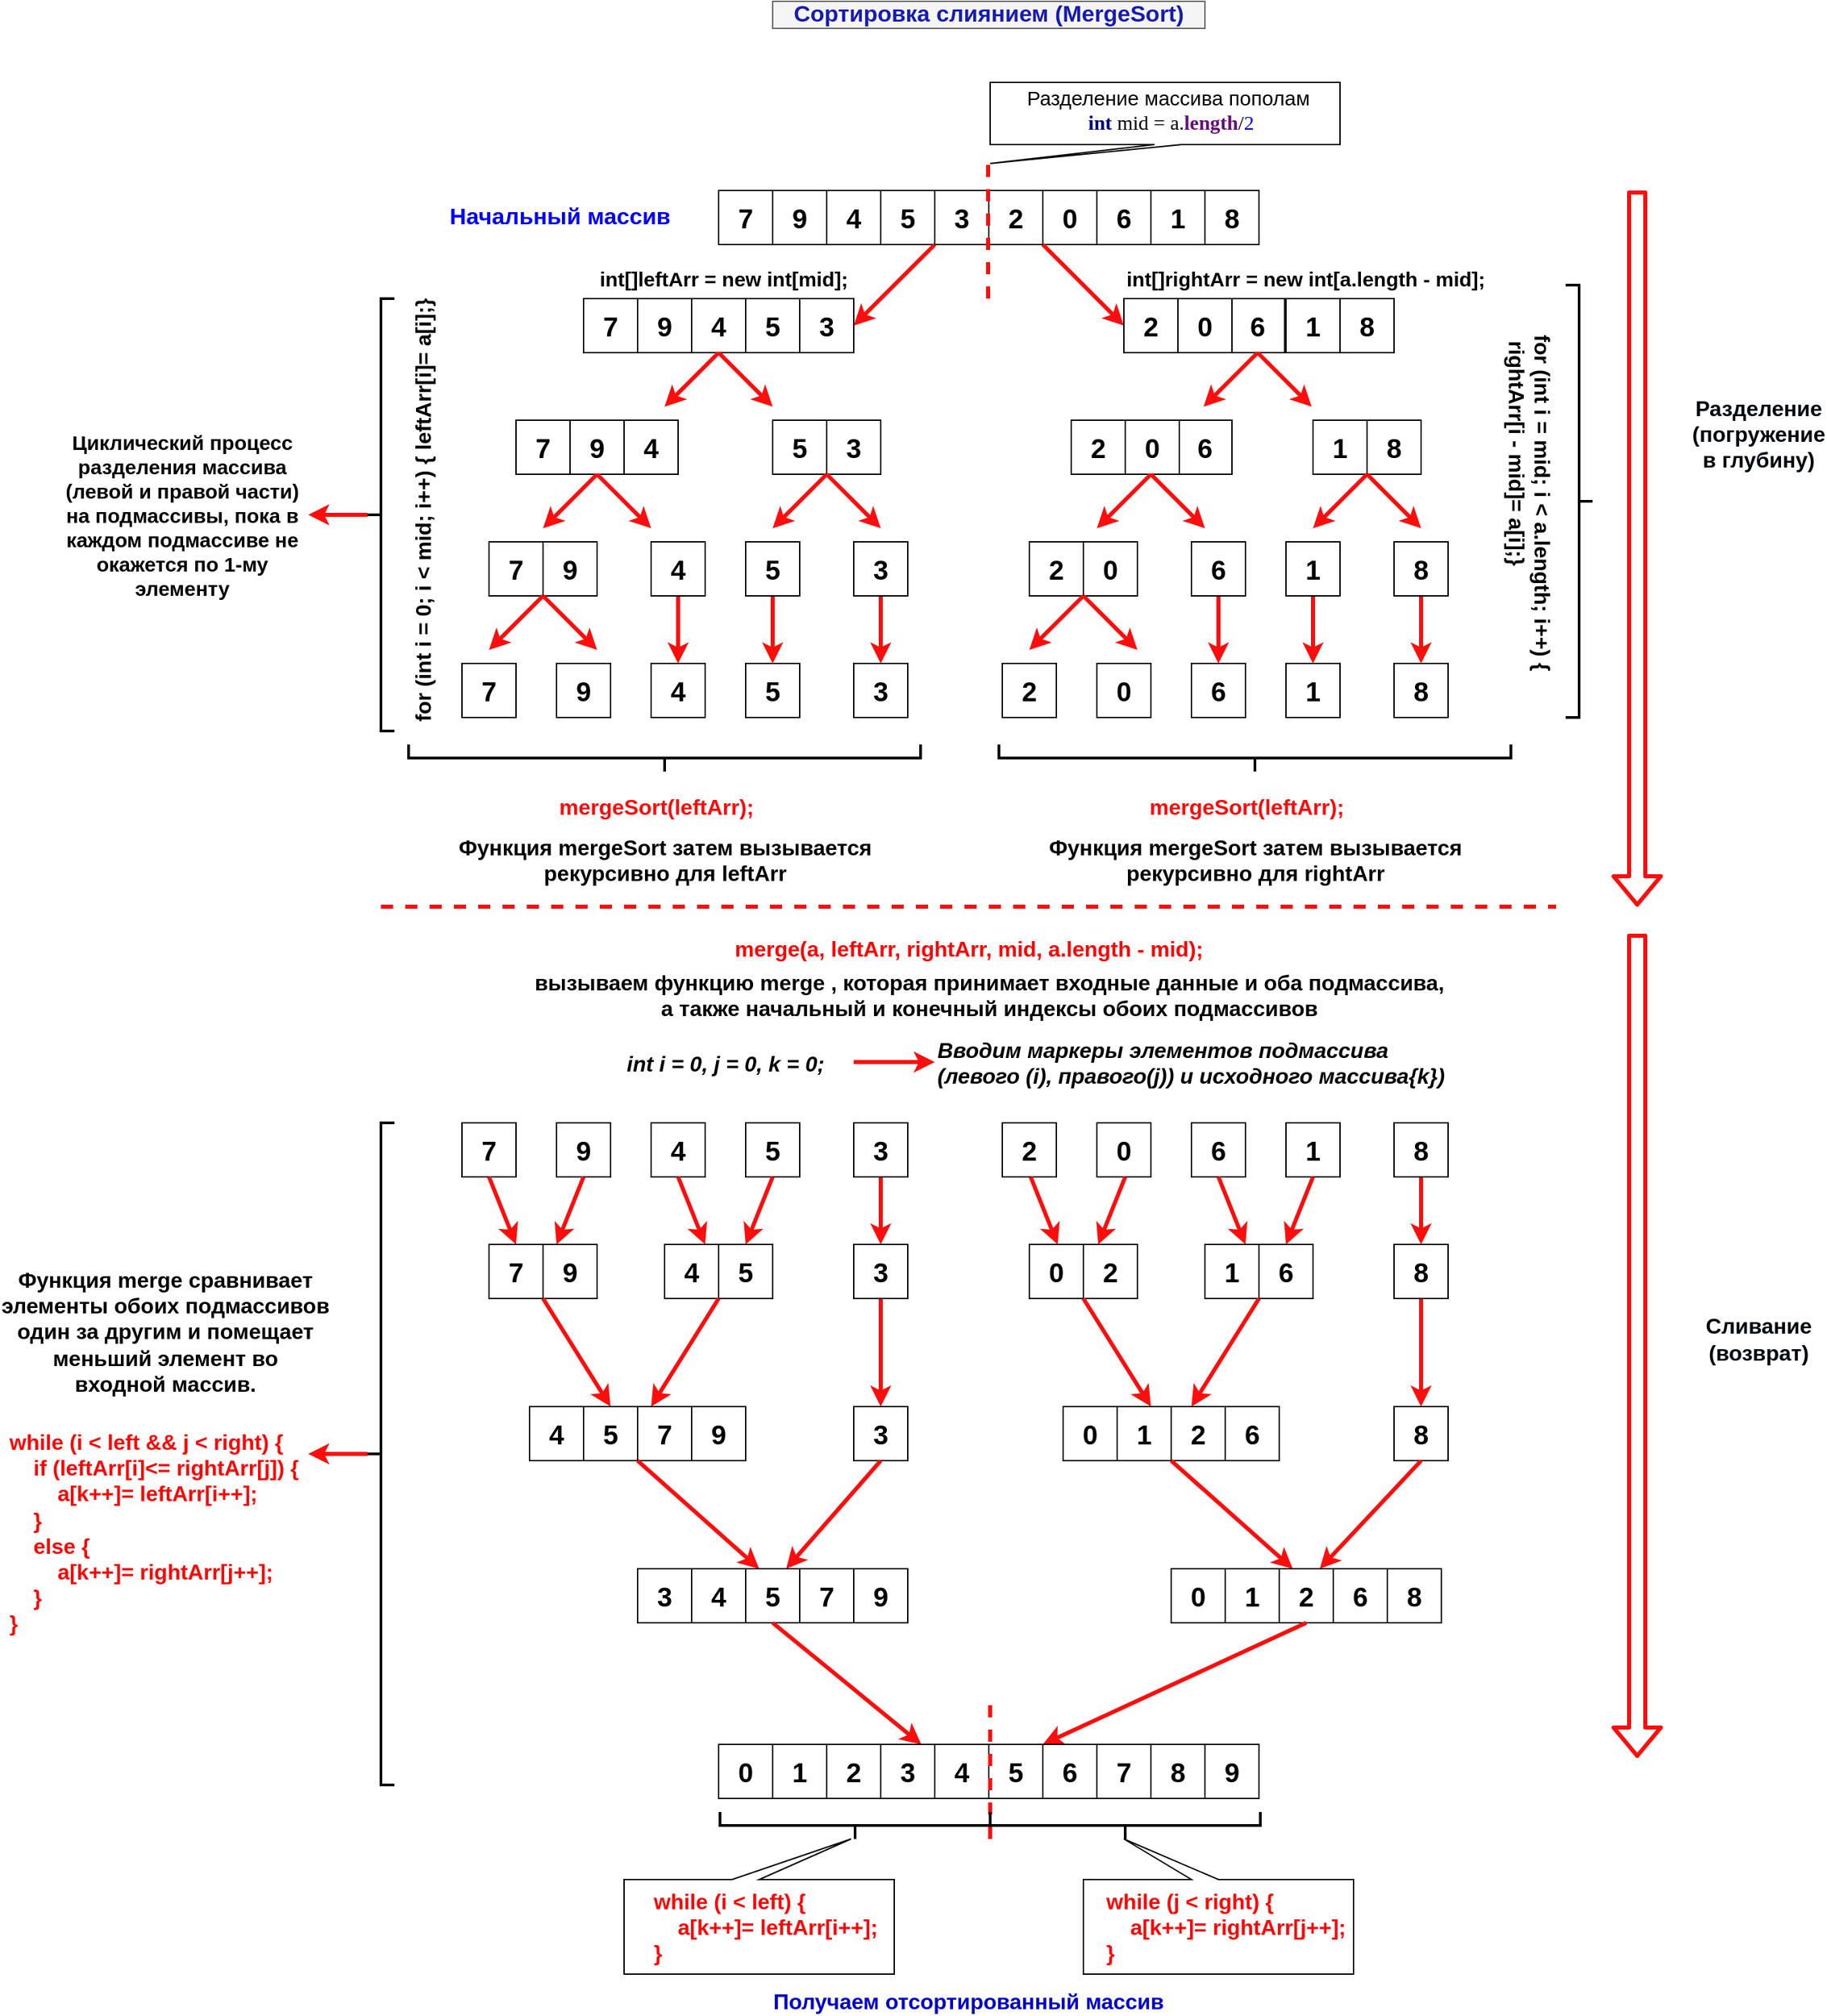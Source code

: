<mxfile version="12.9.2" type="device"><diagram id="HzjZm03Un-PGaXCSIaNW" name="Page-1"><mxGraphModel dx="2123" dy="1893" grid="1" gridSize="10" guides="1" tooltips="1" connect="1" arrows="1" fold="1" page="1" pageScale="1" pageWidth="827" pageHeight="1169" math="0" shadow="0"><root><mxCell id="0"/><mxCell id="1" parent="0"/><mxCell id="KDzIztlaR1W3Pd35NAas-227" value="" style="shape=callout;whiteSpace=wrap;html=1;perimeter=calloutPerimeter;fontSize=16;fontColor=#FF0303;position2=0.16;direction=west;" vertex="1" parent="1"><mxGeometry x="130" y="1260" width="200" height="100" as="geometry"/></mxCell><mxCell id="KDzIztlaR1W3Pd35NAas-1" value="&lt;h2 style=&quot;font-size: 20px;&quot;&gt;7&lt;/h2&gt;" style="whiteSpace=wrap;html=1;aspect=fixed;fontStyle=1;fontSize=20;" vertex="1" parent="1"><mxGeometry x="200" y="40" width="40" height="40" as="geometry"/></mxCell><mxCell id="KDzIztlaR1W3Pd35NAas-7" value="9" style="whiteSpace=wrap;html=1;aspect=fixed;fontStyle=1;fontSize=20;" vertex="1" parent="1"><mxGeometry x="240" y="40" width="40" height="40" as="geometry"/></mxCell><mxCell id="KDzIztlaR1W3Pd35NAas-8" value="4" style="whiteSpace=wrap;html=1;aspect=fixed;fontStyle=1;fontSize=20;" vertex="1" parent="1"><mxGeometry x="280" y="40" width="40" height="40" as="geometry"/></mxCell><mxCell id="KDzIztlaR1W3Pd35NAas-9" value="5" style="whiteSpace=wrap;html=1;aspect=fixed;fontStyle=1;fontSize=20;" vertex="1" parent="1"><mxGeometry x="320" y="40" width="40" height="40" as="geometry"/></mxCell><mxCell id="KDzIztlaR1W3Pd35NAas-10" value="3" style="whiteSpace=wrap;html=1;aspect=fixed;fontStyle=1;fontSize=20;" vertex="1" parent="1"><mxGeometry x="360" y="40" width="40" height="40" as="geometry"/></mxCell><mxCell id="KDzIztlaR1W3Pd35NAas-11" value="2" style="whiteSpace=wrap;html=1;aspect=fixed;fontStyle=1;fontSize=20;" vertex="1" parent="1"><mxGeometry x="400" y="40" width="40" height="40" as="geometry"/></mxCell><mxCell id="KDzIztlaR1W3Pd35NAas-12" value="0" style="whiteSpace=wrap;html=1;aspect=fixed;fontStyle=1;fontSize=20;" vertex="1" parent="1"><mxGeometry x="440" y="40" width="40" height="40" as="geometry"/></mxCell><mxCell id="KDzIztlaR1W3Pd35NAas-13" value="6" style="whiteSpace=wrap;html=1;aspect=fixed;fontStyle=1;fontSize=20;" vertex="1" parent="1"><mxGeometry x="480" y="40" width="40" height="40" as="geometry"/></mxCell><mxCell id="KDzIztlaR1W3Pd35NAas-14" value="1" style="whiteSpace=wrap;html=1;aspect=fixed;fontStyle=1;fontSize=20;" vertex="1" parent="1"><mxGeometry x="520" y="40" width="40" height="40" as="geometry"/></mxCell><mxCell id="KDzIztlaR1W3Pd35NAas-15" value="8" style="whiteSpace=wrap;html=1;aspect=fixed;fontStyle=1;fontSize=20;" vertex="1" parent="1"><mxGeometry x="560" y="40" width="40" height="40" as="geometry"/></mxCell><mxCell id="KDzIztlaR1W3Pd35NAas-16" value="" style="endArrow=none;dashed=1;html=1;fontSize=20;strokeColor=#FF0D0D;strokeWidth=3;" edge="1" parent="1"><mxGeometry width="50" height="50" relative="1" as="geometry"><mxPoint x="399.5" y="120" as="sourcePoint"/><mxPoint x="399.5" y="20" as="targetPoint"/></mxGeometry></mxCell><mxCell id="KDzIztlaR1W3Pd35NAas-18" value="" style="endArrow=classic;html=1;strokeColor=#FF0D0D;strokeWidth=3;fontSize=20;" edge="1" parent="1"><mxGeometry width="50" height="50" relative="1" as="geometry"><mxPoint x="360" y="80" as="sourcePoint"/><mxPoint x="300" y="140" as="targetPoint"/></mxGeometry></mxCell><mxCell id="KDzIztlaR1W3Pd35NAas-19" value="" style="endArrow=classic;html=1;strokeColor=#FF0D0D;strokeWidth=3;fontSize=20;" edge="1" parent="1"><mxGeometry width="50" height="50" relative="1" as="geometry"><mxPoint x="440" y="80" as="sourcePoint"/><mxPoint x="500" y="140" as="targetPoint"/></mxGeometry></mxCell><mxCell id="KDzIztlaR1W3Pd35NAas-20" value="&lt;h2 style=&quot;font-size: 20px&quot;&gt;3&lt;/h2&gt;" style="whiteSpace=wrap;html=1;aspect=fixed;fontStyle=1;fontSize=20;" vertex="1" parent="1"><mxGeometry x="260" y="120" width="40" height="40" as="geometry"/></mxCell><mxCell id="KDzIztlaR1W3Pd35NAas-21" value="&lt;h2 style=&quot;font-size: 20px&quot;&gt;5&lt;/h2&gt;" style="whiteSpace=wrap;html=1;aspect=fixed;fontStyle=1;fontSize=20;" vertex="1" parent="1"><mxGeometry x="220" y="120" width="40" height="40" as="geometry"/></mxCell><mxCell id="KDzIztlaR1W3Pd35NAas-22" value="&lt;h2 style=&quot;font-size: 20px&quot;&gt;4&lt;/h2&gt;" style="whiteSpace=wrap;html=1;aspect=fixed;fontStyle=1;fontSize=20;" vertex="1" parent="1"><mxGeometry x="180" y="120" width="40" height="40" as="geometry"/></mxCell><mxCell id="KDzIztlaR1W3Pd35NAas-23" value="&lt;h2 style=&quot;font-size: 20px&quot;&gt;9&lt;/h2&gt;" style="whiteSpace=wrap;html=1;aspect=fixed;fontStyle=1;fontSize=20;" vertex="1" parent="1"><mxGeometry x="140" y="120" width="40" height="40" as="geometry"/></mxCell><mxCell id="KDzIztlaR1W3Pd35NAas-24" value="1" style="whiteSpace=wrap;html=1;aspect=fixed;fontStyle=1;fontSize=20;" vertex="1" parent="1"><mxGeometry x="620" y="120" width="40" height="40" as="geometry"/></mxCell><mxCell id="KDzIztlaR1W3Pd35NAas-25" value="6" style="whiteSpace=wrap;html=1;aspect=fixed;fontStyle=1;fontSize=20;" vertex="1" parent="1"><mxGeometry x="579" y="120" width="40" height="40" as="geometry"/></mxCell><mxCell id="KDzIztlaR1W3Pd35NAas-26" value="0" style="whiteSpace=wrap;html=1;aspect=fixed;fontStyle=1;fontSize=20;" vertex="1" parent="1"><mxGeometry x="540" y="120" width="40" height="40" as="geometry"/></mxCell><mxCell id="KDzIztlaR1W3Pd35NAas-27" value="2" style="whiteSpace=wrap;html=1;aspect=fixed;fontStyle=1;fontSize=20;" vertex="1" parent="1"><mxGeometry x="500" y="120" width="40" height="40" as="geometry"/></mxCell><mxCell id="KDzIztlaR1W3Pd35NAas-28" value="&lt;h2 style=&quot;font-size: 20px;&quot;&gt;7&lt;/h2&gt;" style="whiteSpace=wrap;html=1;aspect=fixed;fontStyle=1;fontSize=20;" vertex="1" parent="1"><mxGeometry x="100" y="120" width="40" height="40" as="geometry"/></mxCell><mxCell id="KDzIztlaR1W3Pd35NAas-29" value="8" style="whiteSpace=wrap;html=1;aspect=fixed;fontStyle=1;fontSize=20;" vertex="1" parent="1"><mxGeometry x="660" y="120" width="40" height="40" as="geometry"/></mxCell><mxCell id="KDzIztlaR1W3Pd35NAas-30" value="" style="endArrow=classic;html=1;strokeColor=#FF0D0D;strokeWidth=3;fontSize=20;" edge="1" parent="1"><mxGeometry width="50" height="50" relative="1" as="geometry"><mxPoint x="200" y="160" as="sourcePoint"/><mxPoint x="240" y="200" as="targetPoint"/></mxGeometry></mxCell><mxCell id="KDzIztlaR1W3Pd35NAas-31" value="" style="endArrow=classic;html=1;strokeColor=#FF0D0D;strokeWidth=3;fontSize=20;" edge="1" parent="1"><mxGeometry width="50" height="50" relative="1" as="geometry"><mxPoint x="200" y="160" as="sourcePoint"/><mxPoint x="160" y="200" as="targetPoint"/></mxGeometry></mxCell><mxCell id="KDzIztlaR1W3Pd35NAas-33" value="" style="endArrow=classic;html=1;strokeColor=#FF0D0D;strokeWidth=3;fontSize=20;" edge="1" parent="1"><mxGeometry width="50" height="50" relative="1" as="geometry"><mxPoint x="599" y="160" as="sourcePoint"/><mxPoint x="639" y="200" as="targetPoint"/></mxGeometry></mxCell><mxCell id="KDzIztlaR1W3Pd35NAas-34" value="" style="endArrow=classic;html=1;strokeColor=#FF0D0D;strokeWidth=3;fontSize=20;" edge="1" parent="1"><mxGeometry width="50" height="50" relative="1" as="geometry"><mxPoint x="599" y="160" as="sourcePoint"/><mxPoint x="559" y="200" as="targetPoint"/></mxGeometry></mxCell><mxCell id="KDzIztlaR1W3Pd35NAas-35" value="&lt;h2 style=&quot;font-size: 20px&quot;&gt;3&lt;/h2&gt;" style="whiteSpace=wrap;html=1;aspect=fixed;fontStyle=1;fontSize=20;" vertex="1" parent="1"><mxGeometry x="280" y="210" width="40" height="40" as="geometry"/></mxCell><mxCell id="KDzIztlaR1W3Pd35NAas-36" value="&lt;h2 style=&quot;font-size: 20px&quot;&gt;5&lt;/h2&gt;" style="whiteSpace=wrap;html=1;aspect=fixed;fontStyle=1;fontSize=20;" vertex="1" parent="1"><mxGeometry x="240" y="210" width="40" height="40" as="geometry"/></mxCell><mxCell id="KDzIztlaR1W3Pd35NAas-37" value="&lt;h2 style=&quot;font-size: 20px&quot;&gt;4&lt;/h2&gt;" style="whiteSpace=wrap;html=1;aspect=fixed;fontStyle=1;fontSize=20;" vertex="1" parent="1"><mxGeometry x="130" y="210" width="40" height="40" as="geometry"/></mxCell><mxCell id="KDzIztlaR1W3Pd35NAas-38" value="&lt;h2 style=&quot;font-size: 20px&quot;&gt;9&lt;/h2&gt;" style="whiteSpace=wrap;html=1;aspect=fixed;fontStyle=1;fontSize=20;" vertex="1" parent="1"><mxGeometry x="90" y="210" width="40" height="40" as="geometry"/></mxCell><mxCell id="KDzIztlaR1W3Pd35NAas-39" value="&lt;h2 style=&quot;font-size: 20px;&quot;&gt;7&lt;/h2&gt;" style="whiteSpace=wrap;html=1;aspect=fixed;fontStyle=1;fontSize=20;" vertex="1" parent="1"><mxGeometry x="50" y="210" width="40" height="40" as="geometry"/></mxCell><mxCell id="KDzIztlaR1W3Pd35NAas-40" value="" style="endArrow=classic;html=1;strokeColor=#FF0D0D;strokeWidth=3;fontSize=20;" edge="1" parent="1"><mxGeometry width="50" height="50" relative="1" as="geometry"><mxPoint x="110" y="250" as="sourcePoint"/><mxPoint x="150" y="290" as="targetPoint"/></mxGeometry></mxCell><mxCell id="KDzIztlaR1W3Pd35NAas-41" value="" style="endArrow=classic;html=1;strokeColor=#FF0D0D;strokeWidth=3;fontSize=20;" edge="1" parent="1"><mxGeometry width="50" height="50" relative="1" as="geometry"><mxPoint x="110" y="250" as="sourcePoint"/><mxPoint x="70" y="290" as="targetPoint"/></mxGeometry></mxCell><mxCell id="KDzIztlaR1W3Pd35NAas-42" value="1" style="whiteSpace=wrap;html=1;aspect=fixed;fontStyle=1;fontSize=20;" vertex="1" parent="1"><mxGeometry x="640" y="210" width="40" height="40" as="geometry"/></mxCell><mxCell id="KDzIztlaR1W3Pd35NAas-43" value="6" style="whiteSpace=wrap;html=1;aspect=fixed;fontStyle=1;fontSize=20;" vertex="1" parent="1"><mxGeometry x="540" y="210" width="40" height="40" as="geometry"/></mxCell><mxCell id="KDzIztlaR1W3Pd35NAas-44" value="0" style="whiteSpace=wrap;html=1;aspect=fixed;fontStyle=1;fontSize=20;" vertex="1" parent="1"><mxGeometry x="501" y="210" width="40" height="40" as="geometry"/></mxCell><mxCell id="KDzIztlaR1W3Pd35NAas-45" value="2" style="whiteSpace=wrap;html=1;aspect=fixed;fontStyle=1;fontSize=20;" vertex="1" parent="1"><mxGeometry x="461" y="210" width="40" height="40" as="geometry"/></mxCell><mxCell id="KDzIztlaR1W3Pd35NAas-46" value="8" style="whiteSpace=wrap;html=1;aspect=fixed;fontStyle=1;fontSize=20;" vertex="1" parent="1"><mxGeometry x="680" y="210" width="40" height="40" as="geometry"/></mxCell><mxCell id="KDzIztlaR1W3Pd35NAas-47" value="" style="endArrow=classic;html=1;strokeColor=#FF0D0D;strokeWidth=3;fontSize=20;" edge="1" parent="1"><mxGeometry width="50" height="50" relative="1" as="geometry"><mxPoint x="520" y="250" as="sourcePoint"/><mxPoint x="560" y="290" as="targetPoint"/></mxGeometry></mxCell><mxCell id="KDzIztlaR1W3Pd35NAas-48" value="" style="endArrow=classic;html=1;strokeColor=#FF0D0D;strokeWidth=3;fontSize=20;" edge="1" parent="1"><mxGeometry width="50" height="50" relative="1" as="geometry"><mxPoint x="520" y="250" as="sourcePoint"/><mxPoint x="480" y="290" as="targetPoint"/></mxGeometry></mxCell><mxCell id="KDzIztlaR1W3Pd35NAas-49" value="" style="endArrow=classic;html=1;strokeColor=#FF0D0D;strokeWidth=3;fontSize=20;" edge="1" parent="1"><mxGeometry width="50" height="50" relative="1" as="geometry"><mxPoint x="680" y="250" as="sourcePoint"/><mxPoint x="720" y="290" as="targetPoint"/></mxGeometry></mxCell><mxCell id="KDzIztlaR1W3Pd35NAas-50" value="" style="endArrow=classic;html=1;strokeColor=#FF0D0D;strokeWidth=3;fontSize=20;" edge="1" parent="1"><mxGeometry width="50" height="50" relative="1" as="geometry"><mxPoint x="680" y="250" as="sourcePoint"/><mxPoint x="640" y="290" as="targetPoint"/></mxGeometry></mxCell><mxCell id="KDzIztlaR1W3Pd35NAas-75" value="" style="edgeStyle=orthogonalEdgeStyle;rounded=0;orthogonalLoop=1;jettySize=auto;html=1;strokeColor=#FF0D0D;strokeWidth=3;fontSize=20;" edge="1" parent="1" source="KDzIztlaR1W3Pd35NAas-51" target="KDzIztlaR1W3Pd35NAas-74"><mxGeometry relative="1" as="geometry"/></mxCell><mxCell id="KDzIztlaR1W3Pd35NAas-51" value="&lt;h2 style=&quot;font-size: 20px&quot;&gt;4&lt;/h2&gt;" style="whiteSpace=wrap;html=1;aspect=fixed;fontStyle=1;fontSize=20;" vertex="1" parent="1"><mxGeometry x="150" y="300" width="40" height="40" as="geometry"/></mxCell><mxCell id="KDzIztlaR1W3Pd35NAas-74" value="&lt;h2 style=&quot;font-size: 20px&quot;&gt;4&lt;/h2&gt;" style="whiteSpace=wrap;html=1;aspect=fixed;fontStyle=1;fontSize=20;" vertex="1" parent="1"><mxGeometry x="150" y="390" width="40" height="40" as="geometry"/></mxCell><mxCell id="KDzIztlaR1W3Pd35NAas-52" value="&lt;h2 style=&quot;font-size: 20px&quot;&gt;9&lt;/h2&gt;" style="whiteSpace=wrap;html=1;aspect=fixed;fontStyle=1;fontSize=20;" vertex="1" parent="1"><mxGeometry x="70" y="300" width="40" height="40" as="geometry"/></mxCell><mxCell id="KDzIztlaR1W3Pd35NAas-53" value="&lt;h2 style=&quot;font-size: 20px;&quot;&gt;7&lt;/h2&gt;" style="whiteSpace=wrap;html=1;aspect=fixed;fontStyle=1;fontSize=20;" vertex="1" parent="1"><mxGeometry x="30" y="300" width="40" height="40" as="geometry"/></mxCell><mxCell id="KDzIztlaR1W3Pd35NAas-54" value="" style="endArrow=classic;html=1;strokeColor=#FF0D0D;strokeWidth=3;fontSize=20;" edge="1" parent="1"><mxGeometry width="50" height="50" relative="1" as="geometry"><mxPoint x="70" y="340" as="sourcePoint"/><mxPoint x="110" y="380" as="targetPoint"/></mxGeometry></mxCell><mxCell id="KDzIztlaR1W3Pd35NAas-55" value="" style="endArrow=classic;html=1;strokeColor=#FF0D0D;strokeWidth=3;fontSize=20;" edge="1" parent="1"><mxGeometry width="50" height="50" relative="1" as="geometry"><mxPoint x="70" y="340" as="sourcePoint"/><mxPoint x="30" y="380" as="targetPoint"/></mxGeometry></mxCell><mxCell id="KDzIztlaR1W3Pd35NAas-56" value="" style="endArrow=classic;html=1;strokeColor=#FF0D0D;strokeWidth=3;fontSize=20;" edge="1" parent="1"><mxGeometry width="50" height="50" relative="1" as="geometry"><mxPoint x="280" y="250" as="sourcePoint"/><mxPoint x="320" y="290" as="targetPoint"/></mxGeometry></mxCell><mxCell id="KDzIztlaR1W3Pd35NAas-57" value="" style="endArrow=classic;html=1;strokeColor=#FF0D0D;strokeWidth=3;fontSize=20;" edge="1" parent="1"><mxGeometry width="50" height="50" relative="1" as="geometry"><mxPoint x="280" y="250" as="sourcePoint"/><mxPoint x="240" y="290" as="targetPoint"/></mxGeometry></mxCell><mxCell id="KDzIztlaR1W3Pd35NAas-80" value="" style="edgeStyle=orthogonalEdgeStyle;rounded=0;orthogonalLoop=1;jettySize=auto;html=1;strokeColor=#FF0D0D;strokeWidth=3;fontSize=20;" edge="1" parent="1" source="KDzIztlaR1W3Pd35NAas-59" target="KDzIztlaR1W3Pd35NAas-79"><mxGeometry relative="1" as="geometry"/></mxCell><mxCell id="KDzIztlaR1W3Pd35NAas-59" value="&lt;h2 style=&quot;font-size: 20px&quot;&gt;3&lt;/h2&gt;" style="whiteSpace=wrap;html=1;aspect=fixed;fontStyle=1;fontSize=20;" vertex="1" parent="1"><mxGeometry x="300" y="300" width="40" height="40" as="geometry"/></mxCell><mxCell id="KDzIztlaR1W3Pd35NAas-79" value="&lt;h2 style=&quot;font-size: 20px&quot;&gt;3&lt;/h2&gt;" style="whiteSpace=wrap;html=1;aspect=fixed;fontStyle=1;fontSize=20;" vertex="1" parent="1"><mxGeometry x="300" y="390" width="40" height="40" as="geometry"/></mxCell><mxCell id="KDzIztlaR1W3Pd35NAas-77" value="" style="edgeStyle=orthogonalEdgeStyle;rounded=0;orthogonalLoop=1;jettySize=auto;html=1;strokeColor=#FF0D0D;strokeWidth=3;fontSize=20;" edge="1" parent="1" source="KDzIztlaR1W3Pd35NAas-60" target="KDzIztlaR1W3Pd35NAas-76"><mxGeometry relative="1" as="geometry"/></mxCell><mxCell id="KDzIztlaR1W3Pd35NAas-60" value="&lt;h2 style=&quot;font-size: 20px&quot;&gt;5&lt;/h2&gt;" style="whiteSpace=wrap;html=1;aspect=fixed;fontStyle=1;fontSize=20;" vertex="1" parent="1"><mxGeometry x="220" y="300" width="40" height="40" as="geometry"/></mxCell><mxCell id="KDzIztlaR1W3Pd35NAas-76" value="&lt;h2 style=&quot;font-size: 20px&quot;&gt;5&lt;/h2&gt;" style="whiteSpace=wrap;html=1;aspect=fixed;fontStyle=1;fontSize=20;" vertex="1" parent="1"><mxGeometry x="220" y="390" width="40" height="40" as="geometry"/></mxCell><mxCell id="KDzIztlaR1W3Pd35NAas-65" value="&lt;h2 style=&quot;font-size: 20px&quot;&gt;9&lt;/h2&gt;" style="whiteSpace=wrap;html=1;aspect=fixed;fontStyle=1;fontSize=20;" vertex="1" parent="1"><mxGeometry x="80" y="390" width="40" height="40" as="geometry"/></mxCell><mxCell id="KDzIztlaR1W3Pd35NAas-66" value="&lt;h2 style=&quot;font-size: 20px;&quot;&gt;7&lt;/h2&gt;" style="whiteSpace=wrap;html=1;aspect=fixed;fontStyle=1;fontSize=20;" vertex="1" parent="1"><mxGeometry x="10" y="390" width="40" height="40" as="geometry"/></mxCell><mxCell id="KDzIztlaR1W3Pd35NAas-95" value="" style="edgeStyle=orthogonalEdgeStyle;rounded=0;orthogonalLoop=1;jettySize=auto;html=1;strokeColor=#FF0D0D;strokeWidth=3;fontSize=20;" edge="1" parent="1" source="KDzIztlaR1W3Pd35NAas-81" target="KDzIztlaR1W3Pd35NAas-94"><mxGeometry relative="1" as="geometry"/></mxCell><mxCell id="KDzIztlaR1W3Pd35NAas-81" value="6" style="whiteSpace=wrap;html=1;aspect=fixed;fontStyle=1;fontSize=20;" vertex="1" parent="1"><mxGeometry x="550" y="300" width="40" height="40" as="geometry"/></mxCell><mxCell id="KDzIztlaR1W3Pd35NAas-94" value="6" style="whiteSpace=wrap;html=1;aspect=fixed;fontStyle=1;fontSize=20;" vertex="1" parent="1"><mxGeometry x="550" y="390" width="40" height="40" as="geometry"/></mxCell><mxCell id="KDzIztlaR1W3Pd35NAas-82" value="0" style="whiteSpace=wrap;html=1;aspect=fixed;fontStyle=1;fontSize=20;" vertex="1" parent="1"><mxGeometry x="470" y="300" width="40" height="40" as="geometry"/></mxCell><mxCell id="KDzIztlaR1W3Pd35NAas-83" value="2" style="whiteSpace=wrap;html=1;aspect=fixed;fontStyle=1;fontSize=20;" vertex="1" parent="1"><mxGeometry x="430" y="300" width="40" height="40" as="geometry"/></mxCell><mxCell id="KDzIztlaR1W3Pd35NAas-84" value="" style="endArrow=classic;html=1;strokeColor=#FF0D0D;strokeWidth=3;fontSize=20;" edge="1" parent="1"><mxGeometry width="50" height="50" relative="1" as="geometry"><mxPoint x="470" y="340" as="sourcePoint"/><mxPoint x="510" y="380" as="targetPoint"/></mxGeometry></mxCell><mxCell id="KDzIztlaR1W3Pd35NAas-85" value="" style="endArrow=classic;html=1;strokeColor=#FF0D0D;strokeWidth=3;fontSize=20;" edge="1" parent="1"><mxGeometry width="50" height="50" relative="1" as="geometry"><mxPoint x="470" y="340" as="sourcePoint"/><mxPoint x="430" y="380" as="targetPoint"/></mxGeometry></mxCell><mxCell id="KDzIztlaR1W3Pd35NAas-97" value="" style="edgeStyle=orthogonalEdgeStyle;rounded=0;orthogonalLoop=1;jettySize=auto;html=1;strokeColor=#FF0D0D;strokeWidth=3;fontSize=20;" edge="1" parent="1" source="KDzIztlaR1W3Pd35NAas-86" target="KDzIztlaR1W3Pd35NAas-96"><mxGeometry relative="1" as="geometry"/></mxCell><mxCell id="KDzIztlaR1W3Pd35NAas-86" value="1" style="whiteSpace=wrap;html=1;aspect=fixed;fontStyle=1;fontSize=20;" vertex="1" parent="1"><mxGeometry x="620" y="300" width="40" height="40" as="geometry"/></mxCell><mxCell id="KDzIztlaR1W3Pd35NAas-96" value="1" style="whiteSpace=wrap;html=1;aspect=fixed;fontStyle=1;fontSize=20;" vertex="1" parent="1"><mxGeometry x="620" y="390" width="40" height="40" as="geometry"/></mxCell><mxCell id="KDzIztlaR1W3Pd35NAas-99" value="" style="edgeStyle=orthogonalEdgeStyle;rounded=0;orthogonalLoop=1;jettySize=auto;html=1;strokeColor=#FF0D0D;strokeWidth=3;fontSize=20;" edge="1" parent="1" source="KDzIztlaR1W3Pd35NAas-87" target="KDzIztlaR1W3Pd35NAas-98"><mxGeometry relative="1" as="geometry"/></mxCell><mxCell id="KDzIztlaR1W3Pd35NAas-87" value="8" style="whiteSpace=wrap;html=1;aspect=fixed;fontStyle=1;fontSize=20;" vertex="1" parent="1"><mxGeometry x="700" y="300" width="40" height="40" as="geometry"/></mxCell><mxCell id="KDzIztlaR1W3Pd35NAas-98" value="8" style="whiteSpace=wrap;html=1;aspect=fixed;fontStyle=1;fontSize=20;" vertex="1" parent="1"><mxGeometry x="700" y="390" width="40" height="40" as="geometry"/></mxCell><mxCell id="KDzIztlaR1W3Pd35NAas-90" value="0" style="whiteSpace=wrap;html=1;aspect=fixed;fontStyle=1;fontSize=20;" vertex="1" parent="1"><mxGeometry x="480" y="390" width="40" height="40" as="geometry"/></mxCell><mxCell id="KDzIztlaR1W3Pd35NAas-91" value="2" style="whiteSpace=wrap;html=1;aspect=fixed;fontStyle=1;fontSize=20;" vertex="1" parent="1"><mxGeometry x="410" y="390" width="40" height="40" as="geometry"/></mxCell><mxCell id="KDzIztlaR1W3Pd35NAas-100" value="Начальный массив&amp;nbsp;" style="text;html=1;strokeColor=none;fillColor=none;align=center;verticalAlign=middle;whiteSpace=wrap;rounded=0;fontSize=17;fontStyle=1;fontColor=#0000FF;" vertex="1" parent="1"><mxGeometry x="-10" y="50" width="190" height="20" as="geometry"/></mxCell><mxCell id="KDzIztlaR1W3Pd35NAas-101" value="Сортировка слиянием (MergeSort)" style="text;html=1;strokeColor=#666666;fillColor=#f5f5f5;align=center;verticalAlign=middle;whiteSpace=wrap;rounded=0;fontSize=17;fontColor=#171CB3;fontStyle=1" vertex="1" parent="1"><mxGeometry x="240" y="-100" width="320" height="20" as="geometry"/></mxCell><mxCell id="KDzIztlaR1W3Pd35NAas-117" value="" style="edgeStyle=orthogonalEdgeStyle;rounded=0;orthogonalLoop=1;jettySize=auto;html=1;strokeColor=#FF0D0D;strokeWidth=3;fontSize=16;" edge="1" parent="1" source="KDzIztlaR1W3Pd35NAas-102" target="KDzIztlaR1W3Pd35NAas-103"><mxGeometry relative="1" as="geometry"/></mxCell><mxCell id="KDzIztlaR1W3Pd35NAas-102" value="" style="strokeWidth=2;html=1;shape=mxgraph.flowchart.annotation_2;align=left;labelPosition=right;pointerEvents=1;fontSize=17;" vertex="1" parent="1"><mxGeometry x="-60" y="120" width="20" height="320" as="geometry"/></mxCell><mxCell id="KDzIztlaR1W3Pd35NAas-103" value="Циклический процесс разделения массива (левой и правой части) на подмассивы, пока в каждом подмассиве не окажется по 1-му элементу" style="text;html=1;strokeColor=none;fillColor=none;align=center;verticalAlign=middle;whiteSpace=wrap;rounded=0;fontSize=15;rotation=0;fontStyle=1" vertex="1" parent="1"><mxGeometry x="-290" y="245" width="186.25" height="70" as="geometry"/></mxCell><mxCell id="KDzIztlaR1W3Pd35NAas-105" value="" style="shape=callout;whiteSpace=wrap;html=1;perimeter=calloutPerimeter;fontSize=15;position2=0;size=14;position=0.47;" vertex="1" parent="1"><mxGeometry x="401" y="-40" width="259" height="60" as="geometry"/></mxCell><mxCell id="KDzIztlaR1W3Pd35NAas-106" value="Разделение массива пополам&amp;nbsp;&lt;br&gt;&lt;span style=&quot;font-family: &amp;#34;consolas&amp;#34; ; color: rgb(0 , 0 , 128) ; font-weight: bold&quot;&gt;int &lt;/span&gt;&lt;span style=&quot;background-color: rgb(255 , 255 , 255) ; font-family: &amp;#34;consolas&amp;#34;&quot;&gt;mid = a.&lt;/span&gt;&lt;span style=&quot;font-family: &amp;#34;consolas&amp;#34; ; color: rgb(102 , 14 , 122) ; font-weight: bold&quot;&gt;length&lt;/span&gt;&lt;span style=&quot;background-color: rgb(255 , 255 , 255) ; font-family: &amp;#34;consolas&amp;#34;&quot;&gt;/&lt;/span&gt;&lt;span style=&quot;font-family: &amp;#34;consolas&amp;#34; ; color: rgb(0 , 0 , 255)&quot;&gt;2&lt;/span&gt;" style="text;html=1;strokeColor=none;fillColor=none;align=center;verticalAlign=middle;whiteSpace=wrap;rounded=0;fontSize=15;" vertex="1" parent="1"><mxGeometry x="410" y="-30" width="250" height="20" as="geometry"/></mxCell><mxCell id="KDzIztlaR1W3Pd35NAas-109" value="int[]leftArr = new int[mid];" style="text;html=1;fontSize=15;fontStyle=1" vertex="1" parent="1"><mxGeometry x="110" y="90" width="210" height="30" as="geometry"/></mxCell><mxCell id="KDzIztlaR1W3Pd35NAas-114" value="int[]rightArr = new int[a.length - mid];" style="text;html=1;fontSize=15;fontStyle=1" vertex="1" parent="1"><mxGeometry x="500" y="90" width="270" height="30" as="geometry"/></mxCell><mxCell id="KDzIztlaR1W3Pd35NAas-115" value="for (int i = 0; i &amp;lt; mid; i++) {    leftArr[i]= a[i];}" style="text;html=1;fontSize=16;rotation=270;fontStyle=1" vertex="1" parent="1"><mxGeometry x="-170" y="270" width="300" height="30" as="geometry"/></mxCell><mxCell id="KDzIztlaR1W3Pd35NAas-116" value="" style="strokeWidth=2;html=1;shape=mxgraph.flowchart.annotation_2;align=left;labelPosition=right;pointerEvents=1;fontSize=17;direction=west;" vertex="1" parent="1"><mxGeometry x="827" y="110" width="20" height="320" as="geometry"/></mxCell><mxCell id="KDzIztlaR1W3Pd35NAas-118" value="for (int i = mid; i &amp;lt; a.length; i++) {&lt;br&gt;&amp;nbsp;rightArr[i - mid]= a[i];}" style="text;html=1;fontSize=16;fontStyle=1;rotation=90;" vertex="1" parent="1"><mxGeometry x="670" y="250" width="261.25" height="50" as="geometry"/></mxCell><mxCell id="KDzIztlaR1W3Pd35NAas-119" value="mergeSort(leftArr);" style="text;html=1;fontSize=16;fontStyle=1;fontColor=#FF0A0A;" vertex="1" parent="1"><mxGeometry x="80" y="480" width="160" height="30" as="geometry"/></mxCell><mxCell id="KDzIztlaR1W3Pd35NAas-120" value="" style="strokeWidth=2;html=1;shape=mxgraph.flowchart.annotation_2;align=left;labelPosition=right;pointerEvents=1;fontSize=16;direction=north;" vertex="1" parent="1"><mxGeometry x="-29.5" y="450" width="379" height="20" as="geometry"/></mxCell><mxCell id="KDzIztlaR1W3Pd35NAas-123" value="Функция&amp;nbsp;mergeSort&amp;nbsp;затем вызывается &lt;br&gt;рекурсивно для leftArr" style="text;html=1;fontSize=16;fontColor=#030000;align=center;fontStyle=1" vertex="1" parent="1"><mxGeometry x="-70" y="510" width="460" height="30" as="geometry"/></mxCell><mxCell id="KDzIztlaR1W3Pd35NAas-125" value="mergeSort(leftArr);" style="text;html=1;fontSize=16;fontStyle=1;fontColor=#FF0A0A;" vertex="1" parent="1"><mxGeometry x="517" y="480" width="160" height="30" as="geometry"/></mxCell><mxCell id="KDzIztlaR1W3Pd35NAas-126" value="" style="strokeWidth=2;html=1;shape=mxgraph.flowchart.annotation_2;align=left;labelPosition=right;pointerEvents=1;fontSize=16;direction=north;" vertex="1" parent="1"><mxGeometry x="407.5" y="450" width="379" height="20" as="geometry"/></mxCell><mxCell id="KDzIztlaR1W3Pd35NAas-127" value="Функция&amp;nbsp;mergeSort&amp;nbsp;затем вызывается &lt;br&gt;рекурсивно для rightArr" style="text;html=1;fontSize=16;fontColor=#030000;align=center;fontStyle=1" vertex="1" parent="1"><mxGeometry x="367" y="510" width="460" height="30" as="geometry"/></mxCell><mxCell id="KDzIztlaR1W3Pd35NAas-128" value="merge(a, leftArr, rightArr, mid, a.length - mid);" style="text;html=1;fontSize=16;fontColor=#FF0000;fontStyle=1" vertex="1" parent="1"><mxGeometry x="210" y="584.5" width="350" height="30" as="geometry"/></mxCell><mxCell id="KDzIztlaR1W3Pd35NAas-129" value="вызываем функцию&amp;nbsp;merge&amp;nbsp;, которая принимает входные данные и оба подмассива, &lt;br&gt;а также начальный и конечный индексы обоих подмассивов" style="text;html=1;fontSize=16;fontColor=#030000;align=center;fontStyle=1" vertex="1" parent="1"><mxGeometry x="150" y="610" width="500" height="30" as="geometry"/></mxCell><mxCell id="KDzIztlaR1W3Pd35NAas-130" value="" style="endArrow=none;dashed=1;html=1;strokeColor=#FF0D0D;strokeWidth=3;fontSize=16;fontColor=#FF0000;" edge="1" parent="1"><mxGeometry width="50" height="50" relative="1" as="geometry"><mxPoint x="-50" y="570" as="sourcePoint"/><mxPoint x="820" y="570" as="targetPoint"/></mxGeometry></mxCell><mxCell id="KDzIztlaR1W3Pd35NAas-131" value="&lt;h2 style=&quot;font-size: 20px&quot;&gt;4&lt;/h2&gt;" style="whiteSpace=wrap;html=1;aspect=fixed;fontStyle=1;fontSize=20;" vertex="1" parent="1"><mxGeometry x="150" y="730" width="40" height="40" as="geometry"/></mxCell><mxCell id="KDzIztlaR1W3Pd35NAas-164" value="" style="edgeStyle=orthogonalEdgeStyle;rounded=0;orthogonalLoop=1;jettySize=auto;html=1;labelBackgroundColor=#ffffff;strokeColor=#FF0D0D;strokeWidth=3;fontSize=16;fontColor=#171CB3;" edge="1" parent="1" source="KDzIztlaR1W3Pd35NAas-132" target="KDzIztlaR1W3Pd35NAas-153"><mxGeometry relative="1" as="geometry"/></mxCell><mxCell id="KDzIztlaR1W3Pd35NAas-132" value="&lt;h2 style=&quot;font-size: 20px&quot;&gt;3&lt;/h2&gt;" style="whiteSpace=wrap;html=1;aspect=fixed;fontStyle=1;fontSize=20;" vertex="1" parent="1"><mxGeometry x="300" y="730" width="40" height="40" as="geometry"/></mxCell><mxCell id="KDzIztlaR1W3Pd35NAas-133" value="&lt;h2 style=&quot;font-size: 20px&quot;&gt;5&lt;/h2&gt;" style="whiteSpace=wrap;html=1;aspect=fixed;fontStyle=1;fontSize=20;" vertex="1" parent="1"><mxGeometry x="220" y="730" width="40" height="40" as="geometry"/></mxCell><mxCell id="KDzIztlaR1W3Pd35NAas-134" value="&lt;h2 style=&quot;font-size: 20px&quot;&gt;9&lt;/h2&gt;" style="whiteSpace=wrap;html=1;aspect=fixed;fontStyle=1;fontSize=20;" vertex="1" parent="1"><mxGeometry x="80" y="730" width="40" height="40" as="geometry"/></mxCell><mxCell id="KDzIztlaR1W3Pd35NAas-135" value="&lt;h2 style=&quot;font-size: 20px;&quot;&gt;7&lt;/h2&gt;" style="whiteSpace=wrap;html=1;aspect=fixed;fontStyle=1;fontSize=20;" vertex="1" parent="1"><mxGeometry x="10" y="730" width="40" height="40" as="geometry"/></mxCell><mxCell id="KDzIztlaR1W3Pd35NAas-136" value="6" style="whiteSpace=wrap;html=1;aspect=fixed;fontStyle=1;fontSize=20;" vertex="1" parent="1"><mxGeometry x="550" y="730" width="40" height="40" as="geometry"/></mxCell><mxCell id="KDzIztlaR1W3Pd35NAas-137" value="1" style="whiteSpace=wrap;html=1;aspect=fixed;fontStyle=1;fontSize=20;" vertex="1" parent="1"><mxGeometry x="620" y="730" width="40" height="40" as="geometry"/></mxCell><mxCell id="KDzIztlaR1W3Pd35NAas-165" value="" style="edgeStyle=orthogonalEdgeStyle;rounded=0;orthogonalLoop=1;jettySize=auto;html=1;labelBackgroundColor=#ffffff;strokeColor=#FF0D0D;strokeWidth=3;fontSize=16;fontColor=#171CB3;" edge="1" parent="1" source="KDzIztlaR1W3Pd35NAas-138" target="KDzIztlaR1W3Pd35NAas-159"><mxGeometry relative="1" as="geometry"/></mxCell><mxCell id="KDzIztlaR1W3Pd35NAas-138" value="8" style="whiteSpace=wrap;html=1;aspect=fixed;fontStyle=1;fontSize=20;" vertex="1" parent="1"><mxGeometry x="700" y="730" width="40" height="40" as="geometry"/></mxCell><mxCell id="KDzIztlaR1W3Pd35NAas-139" value="0" style="whiteSpace=wrap;html=1;aspect=fixed;fontStyle=1;fontSize=20;" vertex="1" parent="1"><mxGeometry x="480" y="730" width="40" height="40" as="geometry"/></mxCell><mxCell id="KDzIztlaR1W3Pd35NAas-140" value="2" style="whiteSpace=wrap;html=1;aspect=fixed;fontStyle=1;fontSize=20;" vertex="1" parent="1"><mxGeometry x="410" y="730" width="40" height="40" as="geometry"/></mxCell><mxCell id="KDzIztlaR1W3Pd35NAas-141" value="" style="shape=flexArrow;endArrow=classic;html=1;strokeColor=#FF0D0D;strokeWidth=3;fontSize=16;fontColor=#0F48AB;labelBackgroundColor=#ffffff;fontStyle=0" edge="1" parent="1"><mxGeometry width="50" height="50" relative="1" as="geometry"><mxPoint x="880" y="40" as="sourcePoint"/><mxPoint x="880" y="570" as="targetPoint"/></mxGeometry></mxCell><mxCell id="KDzIztlaR1W3Pd35NAas-142" value="Разделение (погружение в глубину)" style="text;html=1;strokeColor=none;fillColor=none;align=center;verticalAlign=middle;whiteSpace=wrap;rounded=0;fontSize=16;fontColor=#01050D;fontStyle=1" vertex="1" parent="1"><mxGeometry x="950" y="210" width="40" height="20" as="geometry"/></mxCell><mxCell id="KDzIztlaR1W3Pd35NAas-143" value="" style="endArrow=classic;html=1;labelBackgroundColor=#ffffff;strokeColor=#FF0D0D;strokeWidth=3;fontSize=16;fontColor=#171CB3;exitX=0.5;exitY=1;exitDx=0;exitDy=0;" edge="1" parent="1" source="KDzIztlaR1W3Pd35NAas-135"><mxGeometry width="50" height="50" relative="1" as="geometry"><mxPoint x="90" y="870" as="sourcePoint"/><mxPoint x="50" y="820" as="targetPoint"/></mxGeometry></mxCell><mxCell id="KDzIztlaR1W3Pd35NAas-144" value="" style="endArrow=classic;html=1;labelBackgroundColor=#ffffff;strokeColor=#FF0D0D;strokeWidth=3;fontSize=16;fontColor=#171CB3;exitX=0.5;exitY=1;exitDx=0;exitDy=0;" edge="1" parent="1" source="KDzIztlaR1W3Pd35NAas-134"><mxGeometry width="50" height="50" relative="1" as="geometry"><mxPoint x="390" y="860" as="sourcePoint"/><mxPoint x="80" y="820" as="targetPoint"/></mxGeometry></mxCell><mxCell id="KDzIztlaR1W3Pd35NAas-145" value="" style="endArrow=classic;html=1;labelBackgroundColor=#ffffff;strokeColor=#FF0D0D;strokeWidth=3;fontSize=16;fontColor=#171CB3;exitX=0.5;exitY=1;exitDx=0;exitDy=0;" edge="1" parent="1"><mxGeometry width="50" height="50" relative="1" as="geometry"><mxPoint x="170" y="770.0" as="sourcePoint"/><mxPoint x="190" y="820.0" as="targetPoint"/></mxGeometry></mxCell><mxCell id="KDzIztlaR1W3Pd35NAas-146" value="" style="endArrow=classic;html=1;labelBackgroundColor=#ffffff;strokeColor=#FF0D0D;strokeWidth=3;fontSize=16;fontColor=#171CB3;exitX=0.5;exitY=1;exitDx=0;exitDy=0;" edge="1" parent="1"><mxGeometry width="50" height="50" relative="1" as="geometry"><mxPoint x="240" y="770.0" as="sourcePoint"/><mxPoint x="220" y="820.0" as="targetPoint"/></mxGeometry></mxCell><mxCell id="KDzIztlaR1W3Pd35NAas-147" value="" style="endArrow=classic;html=1;labelBackgroundColor=#ffffff;strokeColor=#FF0D0D;strokeWidth=3;fontSize=16;fontColor=#171CB3;exitX=0.5;exitY=1;exitDx=0;exitDy=0;" edge="1" parent="1"><mxGeometry width="50" height="50" relative="1" as="geometry"><mxPoint x="431" y="770.0" as="sourcePoint"/><mxPoint x="451" y="820.0" as="targetPoint"/></mxGeometry></mxCell><mxCell id="KDzIztlaR1W3Pd35NAas-148" value="" style="endArrow=classic;html=1;labelBackgroundColor=#ffffff;strokeColor=#FF0D0D;strokeWidth=3;fontSize=16;fontColor=#171CB3;exitX=0.5;exitY=1;exitDx=0;exitDy=0;" edge="1" parent="1"><mxGeometry width="50" height="50" relative="1" as="geometry"><mxPoint x="501" y="770.0" as="sourcePoint"/><mxPoint x="481" y="820.0" as="targetPoint"/></mxGeometry></mxCell><mxCell id="KDzIztlaR1W3Pd35NAas-149" value="" style="endArrow=classic;html=1;labelBackgroundColor=#ffffff;strokeColor=#FF0D0D;strokeWidth=3;fontSize=16;fontColor=#171CB3;exitX=0.5;exitY=1;exitDx=0;exitDy=0;" edge="1" parent="1"><mxGeometry width="50" height="50" relative="1" as="geometry"><mxPoint x="570" y="770.0" as="sourcePoint"/><mxPoint x="590" y="820.0" as="targetPoint"/></mxGeometry></mxCell><mxCell id="KDzIztlaR1W3Pd35NAas-150" value="" style="endArrow=classic;html=1;labelBackgroundColor=#ffffff;strokeColor=#FF0D0D;strokeWidth=3;fontSize=16;fontColor=#171CB3;exitX=0.5;exitY=1;exitDx=0;exitDy=0;" edge="1" parent="1"><mxGeometry width="50" height="50" relative="1" as="geometry"><mxPoint x="640" y="770.0" as="sourcePoint"/><mxPoint x="620" y="820.0" as="targetPoint"/></mxGeometry></mxCell><mxCell id="KDzIztlaR1W3Pd35NAas-152" value="&lt;h2 style=&quot;font-size: 20px&quot;&gt;4&lt;/h2&gt;" style="whiteSpace=wrap;html=1;aspect=fixed;fontStyle=1;fontSize=20;" vertex="1" parent="1"><mxGeometry x="160" y="820" width="40" height="40" as="geometry"/></mxCell><mxCell id="KDzIztlaR1W3Pd35NAas-175" value="" style="edgeStyle=orthogonalEdgeStyle;rounded=0;orthogonalLoop=1;jettySize=auto;html=1;labelBackgroundColor=#ffffff;strokeColor=#FF0D0D;strokeWidth=3;fontSize=16;fontColor=#171CB3;" edge="1" parent="1" source="KDzIztlaR1W3Pd35NAas-153" target="KDzIztlaR1W3Pd35NAas-174"><mxGeometry relative="1" as="geometry"/></mxCell><mxCell id="KDzIztlaR1W3Pd35NAas-153" value="&lt;h2 style=&quot;font-size: 20px&quot;&gt;3&lt;/h2&gt;" style="whiteSpace=wrap;html=1;aspect=fixed;fontStyle=1;fontSize=20;" vertex="1" parent="1"><mxGeometry x="300" y="820" width="40" height="40" as="geometry"/></mxCell><mxCell id="KDzIztlaR1W3Pd35NAas-174" value="&lt;h2 style=&quot;font-size: 20px&quot;&gt;3&lt;/h2&gt;" style="whiteSpace=wrap;html=1;aspect=fixed;fontStyle=1;fontSize=20;" vertex="1" parent="1"><mxGeometry x="300" y="940" width="40" height="40" as="geometry"/></mxCell><mxCell id="KDzIztlaR1W3Pd35NAas-154" value="&lt;h2 style=&quot;font-size: 20px&quot;&gt;5&lt;/h2&gt;" style="whiteSpace=wrap;html=1;aspect=fixed;fontStyle=1;fontSize=20;" vertex="1" parent="1"><mxGeometry x="200" y="820" width="40" height="40" as="geometry"/></mxCell><mxCell id="KDzIztlaR1W3Pd35NAas-155" value="&lt;h2 style=&quot;font-size: 20px&quot;&gt;9&lt;/h2&gt;" style="whiteSpace=wrap;html=1;aspect=fixed;fontStyle=1;fontSize=20;" vertex="1" parent="1"><mxGeometry x="70" y="820" width="40" height="40" as="geometry"/></mxCell><mxCell id="KDzIztlaR1W3Pd35NAas-156" value="&lt;h2 style=&quot;font-size: 20px;&quot;&gt;7&lt;/h2&gt;" style="whiteSpace=wrap;html=1;aspect=fixed;fontStyle=1;fontSize=20;" vertex="1" parent="1"><mxGeometry x="30" y="820" width="40" height="40" as="geometry"/></mxCell><mxCell id="KDzIztlaR1W3Pd35NAas-157" value="6" style="whiteSpace=wrap;html=1;aspect=fixed;fontStyle=1;fontSize=20;" vertex="1" parent="1"><mxGeometry x="600" y="820" width="40" height="40" as="geometry"/></mxCell><mxCell id="KDzIztlaR1W3Pd35NAas-158" value="1" style="whiteSpace=wrap;html=1;aspect=fixed;fontStyle=1;fontSize=20;" vertex="1" parent="1"><mxGeometry x="560" y="820" width="40" height="40" as="geometry"/></mxCell><mxCell id="KDzIztlaR1W3Pd35NAas-182" value="" style="edgeStyle=orthogonalEdgeStyle;rounded=0;orthogonalLoop=1;jettySize=auto;html=1;labelBackgroundColor=#ffffff;strokeColor=#FF0D0D;strokeWidth=3;fontSize=16;fontColor=#171CB3;" edge="1" parent="1" source="KDzIztlaR1W3Pd35NAas-159" target="KDzIztlaR1W3Pd35NAas-181"><mxGeometry relative="1" as="geometry"/></mxCell><mxCell id="KDzIztlaR1W3Pd35NAas-159" value="8" style="whiteSpace=wrap;html=1;aspect=fixed;fontStyle=1;fontSize=20;" vertex="1" parent="1"><mxGeometry x="700" y="820" width="40" height="40" as="geometry"/></mxCell><mxCell id="KDzIztlaR1W3Pd35NAas-181" value="8" style="whiteSpace=wrap;html=1;aspect=fixed;fontStyle=1;fontSize=20;" vertex="1" parent="1"><mxGeometry x="700" y="940" width="40" height="40" as="geometry"/></mxCell><mxCell id="KDzIztlaR1W3Pd35NAas-160" value="0" style="whiteSpace=wrap;html=1;aspect=fixed;fontStyle=1;fontSize=20;" vertex="1" parent="1"><mxGeometry x="430" y="820" width="40" height="40" as="geometry"/></mxCell><mxCell id="KDzIztlaR1W3Pd35NAas-161" value="2" style="whiteSpace=wrap;html=1;aspect=fixed;fontStyle=1;fontSize=20;" vertex="1" parent="1"><mxGeometry x="470" y="820" width="40" height="40" as="geometry"/></mxCell><mxCell id="KDzIztlaR1W3Pd35NAas-166" value="" style="endArrow=classic;html=1;labelBackgroundColor=#ffffff;strokeColor=#FF0D0D;strokeWidth=3;fontSize=16;fontColor=#171CB3;exitX=0.5;exitY=1;exitDx=0;exitDy=0;" edge="1" parent="1"><mxGeometry width="50" height="50" relative="1" as="geometry"><mxPoint x="70" y="860.0" as="sourcePoint"/><mxPoint x="120" y="940" as="targetPoint"/></mxGeometry></mxCell><mxCell id="KDzIztlaR1W3Pd35NAas-167" value="" style="endArrow=classic;html=1;labelBackgroundColor=#ffffff;strokeColor=#FF0D0D;strokeWidth=3;fontSize=16;fontColor=#171CB3;exitX=0.5;exitY=1;exitDx=0;exitDy=0;" edge="1" parent="1"><mxGeometry width="50" height="50" relative="1" as="geometry"><mxPoint x="200" y="860.0" as="sourcePoint"/><mxPoint x="150" y="940" as="targetPoint"/></mxGeometry></mxCell><mxCell id="KDzIztlaR1W3Pd35NAas-168" value="" style="endArrow=classic;html=1;labelBackgroundColor=#ffffff;strokeColor=#FF0D0D;strokeWidth=3;fontSize=16;fontColor=#171CB3;exitX=0.5;exitY=1;exitDx=0;exitDy=0;" edge="1" parent="1"><mxGeometry width="50" height="50" relative="1" as="geometry"><mxPoint x="470" y="860.0" as="sourcePoint"/><mxPoint x="520" y="940.0" as="targetPoint"/></mxGeometry></mxCell><mxCell id="KDzIztlaR1W3Pd35NAas-169" value="" style="endArrow=classic;html=1;labelBackgroundColor=#ffffff;strokeColor=#FF0D0D;strokeWidth=3;fontSize=16;fontColor=#171CB3;exitX=0.5;exitY=1;exitDx=0;exitDy=0;" edge="1" parent="1"><mxGeometry width="50" height="50" relative="1" as="geometry"><mxPoint x="600" y="860.0" as="sourcePoint"/><mxPoint x="550" y="940.0" as="targetPoint"/></mxGeometry></mxCell><mxCell id="KDzIztlaR1W3Pd35NAas-170" value="&lt;h2 style=&quot;font-size: 20px&quot;&gt;4&lt;/h2&gt;" style="whiteSpace=wrap;html=1;aspect=fixed;fontStyle=1;fontSize=20;" vertex="1" parent="1"><mxGeometry x="60" y="940" width="40" height="40" as="geometry"/></mxCell><mxCell id="KDzIztlaR1W3Pd35NAas-171" value="&lt;h2 style=&quot;font-size: 20px&quot;&gt;5&lt;/h2&gt;" style="whiteSpace=wrap;html=1;aspect=fixed;fontStyle=1;fontSize=20;" vertex="1" parent="1"><mxGeometry x="100" y="940" width="40" height="40" as="geometry"/></mxCell><mxCell id="KDzIztlaR1W3Pd35NAas-172" value="&lt;h2 style=&quot;font-size: 20px&quot;&gt;9&lt;/h2&gt;" style="whiteSpace=wrap;html=1;aspect=fixed;fontStyle=1;fontSize=20;" vertex="1" parent="1"><mxGeometry x="180" y="940" width="40" height="40" as="geometry"/></mxCell><mxCell id="KDzIztlaR1W3Pd35NAas-173" value="&lt;h2 style=&quot;font-size: 20px;&quot;&gt;7&lt;/h2&gt;" style="whiteSpace=wrap;html=1;aspect=fixed;fontStyle=1;fontSize=20;" vertex="1" parent="1"><mxGeometry x="140" y="940" width="40" height="40" as="geometry"/></mxCell><mxCell id="KDzIztlaR1W3Pd35NAas-176" value="6" style="whiteSpace=wrap;html=1;aspect=fixed;fontStyle=1;fontSize=20;" vertex="1" parent="1"><mxGeometry x="575" y="940" width="40" height="40" as="geometry"/></mxCell><mxCell id="KDzIztlaR1W3Pd35NAas-177" value="1" style="whiteSpace=wrap;html=1;aspect=fixed;fontStyle=1;fontSize=20;" vertex="1" parent="1"><mxGeometry x="495" y="940" width="40" height="40" as="geometry"/></mxCell><mxCell id="KDzIztlaR1W3Pd35NAas-178" value="0" style="whiteSpace=wrap;html=1;aspect=fixed;fontStyle=1;fontSize=20;" vertex="1" parent="1"><mxGeometry x="455" y="940" width="40" height="40" as="geometry"/></mxCell><mxCell id="KDzIztlaR1W3Pd35NAas-179" value="2" style="whiteSpace=wrap;html=1;aspect=fixed;fontStyle=1;fontSize=20;" vertex="1" parent="1"><mxGeometry x="535" y="940" width="40" height="40" as="geometry"/></mxCell><mxCell id="KDzIztlaR1W3Pd35NAas-183" value="" style="endArrow=classic;html=1;labelBackgroundColor=#ffffff;strokeColor=#FF0D0D;strokeWidth=3;fontSize=16;fontColor=#171CB3;exitX=0.5;exitY=1;exitDx=0;exitDy=0;" edge="1" parent="1"><mxGeometry width="50" height="50" relative="1" as="geometry"><mxPoint x="140" y="980.0" as="sourcePoint"/><mxPoint x="230" y="1060" as="targetPoint"/></mxGeometry></mxCell><mxCell id="KDzIztlaR1W3Pd35NAas-184" value="" style="endArrow=classic;html=1;labelBackgroundColor=#ffffff;strokeColor=#FF0D0D;strokeWidth=3;fontSize=16;fontColor=#171CB3;exitX=0.5;exitY=1;exitDx=0;exitDy=0;" edge="1" parent="1" source="KDzIztlaR1W3Pd35NAas-174"><mxGeometry width="50" height="50" relative="1" as="geometry"><mxPoint x="390" y="980" as="sourcePoint"/><mxPoint x="250" y="1060" as="targetPoint"/></mxGeometry></mxCell><mxCell id="KDzIztlaR1W3Pd35NAas-185" value="" style="endArrow=classic;html=1;labelBackgroundColor=#ffffff;strokeColor=#FF0D0D;strokeWidth=3;fontSize=16;fontColor=#171CB3;exitX=0.5;exitY=1;exitDx=0;exitDy=0;" edge="1" parent="1"><mxGeometry width="50" height="50" relative="1" as="geometry"><mxPoint x="535" y="980.0" as="sourcePoint"/><mxPoint x="625" y="1060.0" as="targetPoint"/></mxGeometry></mxCell><mxCell id="KDzIztlaR1W3Pd35NAas-186" value="" style="endArrow=classic;html=1;labelBackgroundColor=#ffffff;strokeColor=#FF0D0D;strokeWidth=3;fontSize=16;fontColor=#171CB3;exitX=0.5;exitY=1;exitDx=0;exitDy=0;exitPerimeter=0;" edge="1" parent="1" source="KDzIztlaR1W3Pd35NAas-181"><mxGeometry width="50" height="50" relative="1" as="geometry"><mxPoint x="715.0" y="980.0" as="sourcePoint"/><mxPoint x="645" y="1060.0" as="targetPoint"/></mxGeometry></mxCell><mxCell id="KDzIztlaR1W3Pd35NAas-187" value="&lt;h2 style=&quot;font-size: 20px&quot;&gt;3&lt;/h2&gt;" style="whiteSpace=wrap;html=1;aspect=fixed;fontStyle=1;fontSize=20;" vertex="1" parent="1"><mxGeometry x="140" y="1060" width="40" height="40" as="geometry"/></mxCell><mxCell id="KDzIztlaR1W3Pd35NAas-188" value="&lt;h2 style=&quot;font-size: 20px&quot;&gt;4&lt;/h2&gt;" style="whiteSpace=wrap;html=1;aspect=fixed;fontStyle=1;fontSize=20;" vertex="1" parent="1"><mxGeometry x="180" y="1060" width="40" height="40" as="geometry"/></mxCell><mxCell id="KDzIztlaR1W3Pd35NAas-189" value="&lt;h2 style=&quot;font-size: 20px&quot;&gt;5&lt;/h2&gt;" style="whiteSpace=wrap;html=1;aspect=fixed;fontStyle=1;fontSize=20;" vertex="1" parent="1"><mxGeometry x="220" y="1060" width="40" height="40" as="geometry"/></mxCell><mxCell id="KDzIztlaR1W3Pd35NAas-190" value="&lt;h2 style=&quot;font-size: 20px&quot;&gt;9&lt;/h2&gt;" style="whiteSpace=wrap;html=1;aspect=fixed;fontStyle=1;fontSize=20;" vertex="1" parent="1"><mxGeometry x="300" y="1060" width="40" height="40" as="geometry"/></mxCell><mxCell id="KDzIztlaR1W3Pd35NAas-191" value="&lt;h2 style=&quot;font-size: 20px;&quot;&gt;7&lt;/h2&gt;" style="whiteSpace=wrap;html=1;aspect=fixed;fontStyle=1;fontSize=20;" vertex="1" parent="1"><mxGeometry x="260" y="1060" width="40" height="40" as="geometry"/></mxCell><mxCell id="KDzIztlaR1W3Pd35NAas-192" value="8" style="whiteSpace=wrap;html=1;aspect=fixed;fontStyle=1;fontSize=20;" vertex="1" parent="1"><mxGeometry x="695" y="1060" width="40" height="40" as="geometry"/></mxCell><mxCell id="KDzIztlaR1W3Pd35NAas-193" value="6" style="whiteSpace=wrap;html=1;aspect=fixed;fontStyle=1;fontSize=20;" vertex="1" parent="1"><mxGeometry x="655" y="1060" width="40" height="40" as="geometry"/></mxCell><mxCell id="KDzIztlaR1W3Pd35NAas-194" value="1" style="whiteSpace=wrap;html=1;aspect=fixed;fontStyle=1;fontSize=20;" vertex="1" parent="1"><mxGeometry x="575" y="1060" width="40" height="40" as="geometry"/></mxCell><mxCell id="KDzIztlaR1W3Pd35NAas-195" value="0" style="whiteSpace=wrap;html=1;aspect=fixed;fontStyle=1;fontSize=20;" vertex="1" parent="1"><mxGeometry x="535" y="1060" width="40" height="40" as="geometry"/></mxCell><mxCell id="KDzIztlaR1W3Pd35NAas-196" value="2" style="whiteSpace=wrap;html=1;aspect=fixed;fontStyle=1;fontSize=20;" vertex="1" parent="1"><mxGeometry x="615" y="1060" width="40" height="40" as="geometry"/></mxCell><mxCell id="KDzIztlaR1W3Pd35NAas-197" value="" style="endArrow=classic;html=1;labelBackgroundColor=#ffffff;strokeColor=#FF0D0D;strokeWidth=3;fontSize=16;fontColor=#171CB3;exitX=0.5;exitY=1;exitDx=0;exitDy=0;" edge="1" parent="1" source="KDzIztlaR1W3Pd35NAas-189"><mxGeometry width="50" height="50" relative="1" as="geometry"><mxPoint x="390" y="1100" as="sourcePoint"/><mxPoint x="350" y="1190" as="targetPoint"/></mxGeometry></mxCell><mxCell id="KDzIztlaR1W3Pd35NAas-198" value="" style="endArrow=classic;html=1;labelBackgroundColor=#ffffff;strokeColor=#FF0D0D;strokeWidth=3;fontSize=16;fontColor=#171CB3;exitX=0.5;exitY=1;exitDx=0;exitDy=0;" edge="1" parent="1" source="KDzIztlaR1W3Pd35NAas-196"><mxGeometry width="50" height="50" relative="1" as="geometry"><mxPoint x="390" y="1220" as="sourcePoint"/><mxPoint x="440" y="1190" as="targetPoint"/></mxGeometry></mxCell><mxCell id="KDzIztlaR1W3Pd35NAas-199" value="&lt;h2 style=&quot;font-size: 20px&quot;&gt;3&lt;/h2&gt;" style="whiteSpace=wrap;html=1;aspect=fixed;fontStyle=1;fontSize=20;" vertex="1" parent="1"><mxGeometry x="320" y="1190" width="40" height="40" as="geometry"/></mxCell><mxCell id="KDzIztlaR1W3Pd35NAas-200" value="&lt;h2 style=&quot;font-size: 20px&quot;&gt;4&lt;/h2&gt;" style="whiteSpace=wrap;html=1;aspect=fixed;fontStyle=1;fontSize=20;" vertex="1" parent="1"><mxGeometry x="360" y="1190" width="40" height="40" as="geometry"/></mxCell><mxCell id="KDzIztlaR1W3Pd35NAas-201" value="&lt;h2 style=&quot;font-size: 20px&quot;&gt;5&lt;/h2&gt;" style="whiteSpace=wrap;html=1;aspect=fixed;fontStyle=1;fontSize=20;" vertex="1" parent="1"><mxGeometry x="400" y="1190" width="40" height="40" as="geometry"/></mxCell><mxCell id="KDzIztlaR1W3Pd35NAas-202" value="&lt;h2 style=&quot;font-size: 20px&quot;&gt;9&lt;/h2&gt;" style="whiteSpace=wrap;html=1;aspect=fixed;fontStyle=1;fontSize=20;" vertex="1" parent="1"><mxGeometry x="560" y="1190" width="40" height="40" as="geometry"/></mxCell><mxCell id="KDzIztlaR1W3Pd35NAas-203" value="&lt;h2 style=&quot;font-size: 20px;&quot;&gt;7&lt;/h2&gt;" style="whiteSpace=wrap;html=1;aspect=fixed;fontStyle=1;fontSize=20;" vertex="1" parent="1"><mxGeometry x="480" y="1190" width="40" height="40" as="geometry"/></mxCell><mxCell id="KDzIztlaR1W3Pd35NAas-204" value="8" style="whiteSpace=wrap;html=1;aspect=fixed;fontStyle=1;fontSize=20;" vertex="1" parent="1"><mxGeometry x="520" y="1190" width="40" height="40" as="geometry"/></mxCell><mxCell id="KDzIztlaR1W3Pd35NAas-205" value="6" style="whiteSpace=wrap;html=1;aspect=fixed;fontStyle=1;fontSize=20;" vertex="1" parent="1"><mxGeometry x="440" y="1190" width="40" height="40" as="geometry"/></mxCell><mxCell id="KDzIztlaR1W3Pd35NAas-206" value="1" style="whiteSpace=wrap;html=1;aspect=fixed;fontStyle=1;fontSize=20;" vertex="1" parent="1"><mxGeometry x="240" y="1190" width="40" height="40" as="geometry"/></mxCell><mxCell id="KDzIztlaR1W3Pd35NAas-207" value="0" style="whiteSpace=wrap;html=1;aspect=fixed;fontStyle=1;fontSize=20;" vertex="1" parent="1"><mxGeometry x="200" y="1190" width="40" height="40" as="geometry"/></mxCell><mxCell id="KDzIztlaR1W3Pd35NAas-208" value="2" style="whiteSpace=wrap;html=1;aspect=fixed;fontStyle=1;fontSize=20;" vertex="1" parent="1"><mxGeometry x="280" y="1190" width="40" height="40" as="geometry"/></mxCell><mxCell id="KDzIztlaR1W3Pd35NAas-210" value="" style="shape=flexArrow;endArrow=classic;html=1;strokeColor=#FF0D0D;strokeWidth=3;fontSize=16;fontColor=#0F48AB;labelBackgroundColor=#ffffff;fontStyle=0" edge="1" parent="1"><mxGeometry width="50" height="50" relative="1" as="geometry"><mxPoint x="880.0" y="590" as="sourcePoint"/><mxPoint x="880" y="1200" as="targetPoint"/></mxGeometry></mxCell><mxCell id="KDzIztlaR1W3Pd35NAas-211" value="Сливание (возврат)" style="text;html=1;strokeColor=none;fillColor=none;align=center;verticalAlign=middle;whiteSpace=wrap;rounded=0;fontSize=16;fontColor=#01050D;fontStyle=1" vertex="1" parent="1"><mxGeometry x="950" y="880" width="40" height="20" as="geometry"/></mxCell><mxCell id="KDzIztlaR1W3Pd35NAas-212" value="" style="edgeStyle=orthogonalEdgeStyle;rounded=0;orthogonalLoop=1;jettySize=auto;html=1;strokeColor=#FF0D0D;strokeWidth=3;fontSize=16;" edge="1" parent="1" source="KDzIztlaR1W3Pd35NAas-213"><mxGeometry relative="1" as="geometry"><mxPoint x="-103.75" y="975.0" as="targetPoint"/></mxGeometry></mxCell><mxCell id="KDzIztlaR1W3Pd35NAas-213" value="" style="strokeWidth=2;html=1;shape=mxgraph.flowchart.annotation_2;align=left;labelPosition=right;pointerEvents=1;fontSize=17;" vertex="1" parent="1"><mxGeometry x="-60" y="730" width="20" height="490" as="geometry"/></mxCell><mxCell id="KDzIztlaR1W3Pd35NAas-215" value="Функция&amp;nbsp;merge&amp;nbsp;сравнивает &lt;br&gt;элементы обоих подмассивов &lt;br&gt;один за другим и помещает &lt;br&gt;меньший элемент во &lt;br&gt;входной массив." style="text;html=1;fontSize=16;fontColor=#000000;align=center;fontStyle=1" vertex="1" parent="1"><mxGeometry x="-280" y="830" width="140" height="160" as="geometry"/></mxCell><mxCell id="KDzIztlaR1W3Pd35NAas-218" value="" style="edgeStyle=orthogonalEdgeStyle;rounded=0;orthogonalLoop=1;jettySize=auto;html=1;labelBackgroundColor=#ffffff;strokeColor=#FF0D0D;strokeWidth=3;fontSize=16;fontColor=#000000;" edge="1" parent="1" source="KDzIztlaR1W3Pd35NAas-216" target="KDzIztlaR1W3Pd35NAas-217"><mxGeometry relative="1" as="geometry"/></mxCell><mxCell id="KDzIztlaR1W3Pd35NAas-216" value="int i = 0, j = 0, k = 0;" style="text;html=1;fontSize=16;fontColor=#000000;fontStyle=3" vertex="1" parent="1"><mxGeometry x="130" y="670" width="170" height="30" as="geometry"/></mxCell><mxCell id="KDzIztlaR1W3Pd35NAas-217" value="Вводим маркеры элементов подмассива &lt;br&gt;(левого (i), правого(j)) и исходного массива{k})" style="text;html=1;fontSize=16;fontColor=#000000;fontStyle=3" vertex="1" parent="1"><mxGeometry x="360" y="660" width="170" height="50" as="geometry"/></mxCell><mxCell id="KDzIztlaR1W3Pd35NAas-219" value="while (i &amp;lt; left &amp;amp;&amp;amp; j &amp;lt; right) { &lt;br&gt;&amp;nbsp; &amp;nbsp; if (leftArr[i]&amp;lt;= rightArr[j]) {&lt;br&gt;&amp;nbsp; &amp;nbsp; &amp;nbsp; &amp;nbsp; a[k++]= leftArr[i++]; &lt;br&gt;&amp;nbsp; &amp;nbsp; } &lt;br&gt;&amp;nbsp; &amp;nbsp; else { &lt;br&gt;&amp;nbsp; &amp;nbsp; &amp;nbsp; &amp;nbsp; a[k++]= rightArr[j++]; &lt;br&gt;&amp;nbsp; &amp;nbsp; }&lt;br&gt;}" style="text;html=1;fontSize=16;fontColor=#FF0303;fontStyle=1" vertex="1" parent="1"><mxGeometry x="-327.5" y="950" width="215" height="170" as="geometry"/></mxCell><mxCell id="KDzIztlaR1W3Pd35NAas-220" value="while (i &amp;lt; left) { &lt;br&gt;&amp;nbsp; &amp;nbsp; a[k++]= leftArr[i++];&lt;br&gt;}" style="text;html=1;fontSize=16;fontColor=#FF0303;fontStyle=1" vertex="1" parent="1"><mxGeometry x="150" y="1290" width="130" height="70" as="geometry"/></mxCell><mxCell id="KDzIztlaR1W3Pd35NAas-222" value="" style="endArrow=none;dashed=1;html=1;fontSize=20;strokeColor=#FF0D0D;strokeWidth=3;" edge="1" parent="1"><mxGeometry width="50" height="50" relative="1" as="geometry"><mxPoint x="401" y="1260" as="sourcePoint"/><mxPoint x="401" y="1160" as="targetPoint"/></mxGeometry></mxCell><mxCell id="KDzIztlaR1W3Pd35NAas-224" value="" style="strokeWidth=2;html=1;shape=mxgraph.flowchart.annotation_2;align=left;labelPosition=right;pointerEvents=1;fontSize=16;fontColor=#FF0303;direction=north;" vertex="1" parent="1"><mxGeometry x="201" y="1240" width="200" height="20" as="geometry"/></mxCell><mxCell id="KDzIztlaR1W3Pd35NAas-226" value="" style="strokeWidth=2;html=1;shape=mxgraph.flowchart.annotation_2;align=left;labelPosition=right;pointerEvents=1;fontSize=16;fontColor=#FF0303;direction=north;" vertex="1" parent="1"><mxGeometry x="401" y="1240" width="200" height="20" as="geometry"/></mxCell><mxCell id="KDzIztlaR1W3Pd35NAas-228" value="" style="shape=callout;whiteSpace=wrap;html=1;perimeter=calloutPerimeter;fontSize=16;fontColor=#FF0303;position2=0.85;direction=west;" vertex="1" parent="1"><mxGeometry x="470" y="1260" width="200" height="100" as="geometry"/></mxCell><mxCell id="KDzIztlaR1W3Pd35NAas-231" value="while (j &amp;lt; right) {&lt;br&gt;&amp;nbsp; &amp;nbsp; a[k++]= rightArr[j++];&lt;br&gt;}" style="text;html=1;fontSize=16;fontColor=#FF0303;fontStyle=1" vertex="1" parent="1"><mxGeometry x="485" y="1290" width="170" height="70" as="geometry"/></mxCell><mxCell id="KDzIztlaR1W3Pd35NAas-232" value="Получаем отсортированный массив" style="text;html=1;strokeColor=none;fillColor=none;align=center;verticalAlign=middle;whiteSpace=wrap;rounded=0;fontSize=16;fontColor=#0000CC;fontStyle=1" vertex="1" parent="1"><mxGeometry x="210" y="1370" width="350" height="20" as="geometry"/></mxCell></root></mxGraphModel></diagram></mxfile>